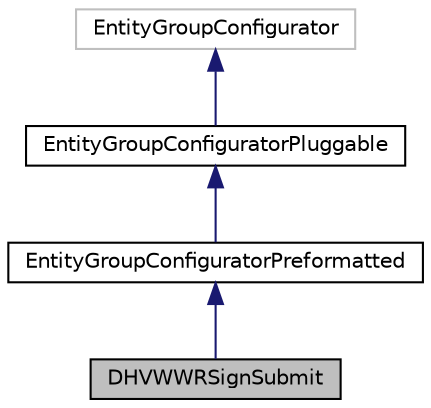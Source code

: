 digraph "DHVWWRSignSubmit"
{
 // LATEX_PDF_SIZE
  edge [fontname="Helvetica",fontsize="10",labelfontname="Helvetica",labelfontsize="10"];
  node [fontname="Helvetica",fontsize="10",shape=record];
  Node1 [label="DHVWWRSignSubmit",height=0.2,width=0.4,color="black", fillcolor="grey75", style="filled", fontcolor="black",tooltip=" "];
  Node2 -> Node1 [dir="back",color="midnightblue",fontsize="10",style="solid"];
  Node2 [label="EntityGroupConfiguratorPreformatted",height=0.2,width=0.4,color="black", fillcolor="white", style="filled",URL="$classEntityGroupConfiguratorPreformatted.html",tooltip=" "];
  Node3 -> Node2 [dir="back",color="midnightblue",fontsize="10",style="solid"];
  Node3 [label="EntityGroupConfiguratorPluggable",height=0.2,width=0.4,color="black", fillcolor="white", style="filled",URL="$classEntityGroupConfiguratorPluggable.html",tooltip=" "];
  Node4 -> Node3 [dir="back",color="midnightblue",fontsize="10",style="solid"];
  Node4 [label="EntityGroupConfigurator",height=0.2,width=0.4,color="grey75", fillcolor="white", style="filled",tooltip=" "];
}
